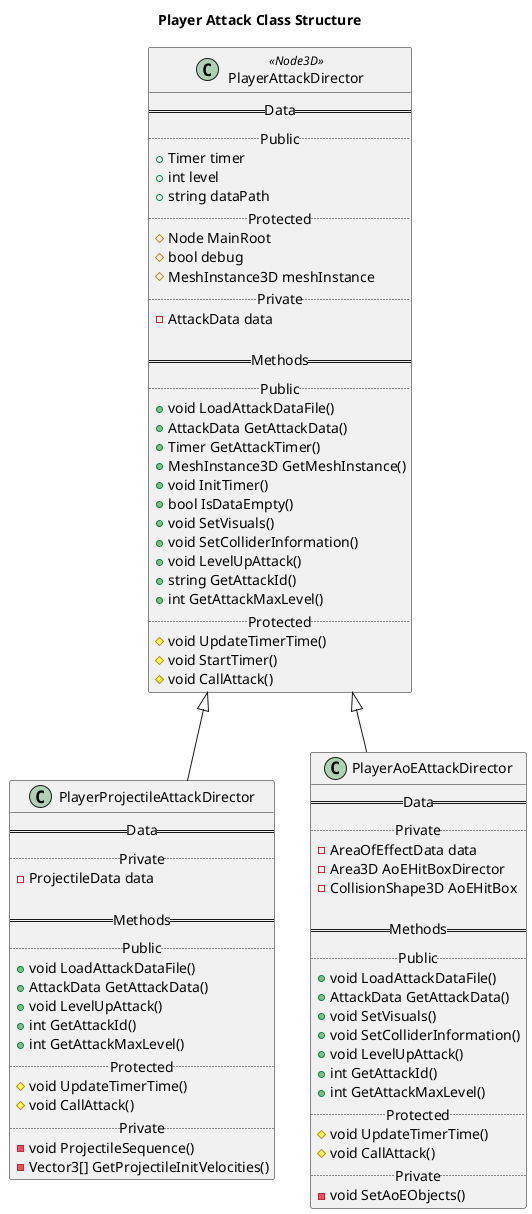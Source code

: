 @startuml Player Attack Class Structure

title Player Attack Class Structure

class PlayerAttackDirector <<Node3D>>{
    == Data ==
    .. Public ..
    + Timer timer
    + int level
    + string dataPath
    .. Protected ..
    # Node MainRoot
    # bool debug
    # MeshInstance3D meshInstance
    .. Private ..
    - AttackData data

    == Methods ==
    .. Public ..
    + void LoadAttackDataFile()
    + AttackData GetAttackData()
    + Timer GetAttackTimer()
    + MeshInstance3D GetMeshInstance()
    + void InitTimer()
    + bool IsDataEmpty()
    + void SetVisuals()
    + void SetColliderInformation()
    + void LevelUpAttack()
    + string GetAttackId()
    + int GetAttackMaxLevel()
    .. Protected ..
    # void UpdateTimerTime()
    # void StartTimer()
    # void CallAttack()
}

class PlayerProjectileAttackDirector {
    == Data ==
    .. Private ..
    - ProjectileData data

    == Methods ==
    .. Public ..
    + void LoadAttackDataFile()
    + AttackData GetAttackData()
    + void LevelUpAttack()
    + int GetAttackId()
    + int GetAttackMaxLevel()
    .. Protected ..
    # void UpdateTimerTime()
    # void CallAttack()
    .. Private ..
    - void ProjectileSequence()
    - Vector3[] GetProjectileInitVelocities()
}

class PlayerAoEAttackDirector {
    == Data ==
    .. Private ..
    - AreaOfEffectData data
    - Area3D AoEHitBoxDirector
    - CollisionShape3D AoEHitBox

    == Methods ==
    .. Public ..
    + void LoadAttackDataFile()
    + AttackData GetAttackData()
    + void SetVisuals()
    + void SetColliderInformation()
    + void LevelUpAttack()
    + int GetAttackId()
    + int GetAttackMaxLevel()
    .. Protected ..
    # void UpdateTimerTime()
    # void CallAttack()
    .. Private ..
    - void SetAoEObjects()
}

PlayerAttackDirector <|-- PlayerProjectileAttackDirector
PlayerAttackDirector <|-- PlayerAoEAttackDirector

@enduml